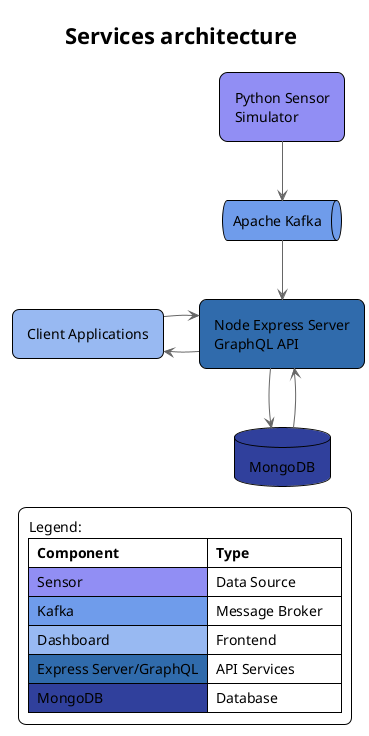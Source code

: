 @startuml
!theme plain

title "Services architecture"

' Custom styling
skinparam {
    BorderThickness 2
    TitleBorderRoundCorner 15
    Padding 5
    backgroundColor white
    defaultFontName Arial
    ArrowColor #666666
    componentStyle rectangle
}

' Components
component "Python Sensor\nSimulator" as sensor #918EF4
queue "Apache Kafka" as kafka #6F9CEB
component "Node Express Server\nGraphQL API" as server #306BAC
database "MongoDB" as mongodb #30409C
component "Client Applications" as client #98B9F2

' Relations
sensor -down-> kafka
kafka -down-> server
server -down-> mongodb
mongodb -up-> server
server -left-> client
client -right-> server

legend right
    Legend:
    |= Component                      |= Type             |
    |<#918EF4> Sensor                 | Data Source       |
    |<#6F9CEB> Kafka                  | Message Broker    |
    |<#98B9F2> Dashboard              | Frontend          |
    |<#306BAC> Express Server/GraphQL | API Services      |
    |<#30409C> MongoDB                | Database          |
endlegend

@enduml